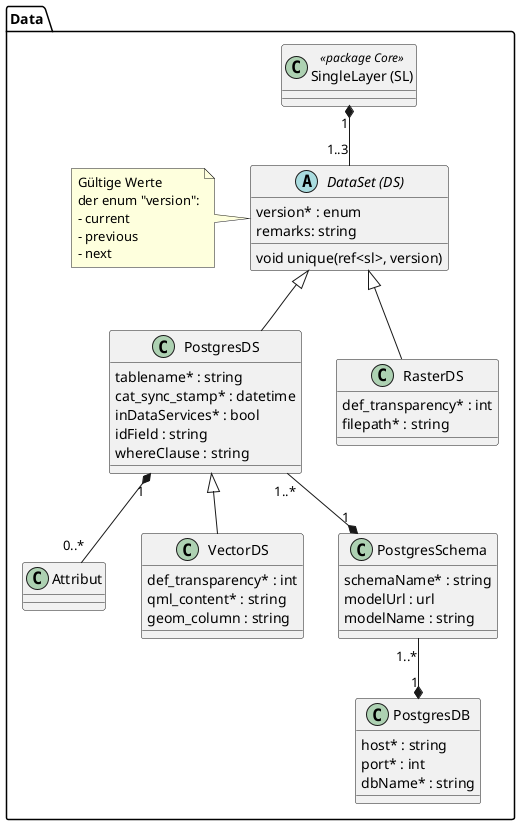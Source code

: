 @startuml
package Data {

  class "SingleLayer (SL)" as sl << package Core >> {
  }

  abstract class "DataSet (DS)" as ds {
    version* : enum
    remarks: string
    void unique(ref<sl>, version)
  }

  note left
    Gültige Werte
    der enum "version":
    - current
    - previous
    - next
  end note

  class "PostgresDS" as pds {
    tablename* : string
    cat_sync_stamp* : datetime
    inDataServices* : bool
    idField : string
    whereClause : string
  }

  class "PostgresDB" as pdb {
    host* : string
    port* : int
    dbName* : string
  }

  class "Attribut" as attr

  class "VectorDS" as vds {
    def_transparency* : int
    qml_content* : string
    geom_column : string
  }

  class "RasterDS" as rds {
    def_transparency* : int
    filepath* : string
  }

  class "PostgresSchema" as pgs {
    schemaName* : string
    modelUrl : url
    modelName : string
  }

  ds <|-- rds
  ds <|-- pds
  pds <|-- vds

  sl "1" *-- "1..3" ds

  pds "1..*" --* "1" pgs
  pds "1" *-- "0..*" attr

  pgs "1..*" --* "1" pdb
}
@enduml
